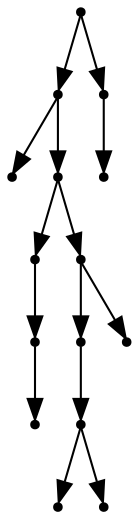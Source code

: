 digraph {
  14 [shape=point];
  11 [shape=point];
  0 [shape=point];
  10 [shape=point];
  3 [shape=point];
  2 [shape=point];
  1 [shape=point];
  9 [shape=point];
  7 [shape=point];
  6 [shape=point];
  4 [shape=point];
  5 [shape=point];
  8 [shape=point];
  13 [shape=point];
  12 [shape=point];
14 -> 11;
11 -> 0;
11 -> 10;
10 -> 3;
3 -> 2;
2 -> 1;
10 -> 9;
9 -> 7;
7 -> 6;
6 -> 4;
6 -> 5;
9 -> 8;
14 -> 13;
13 -> 12;
}
